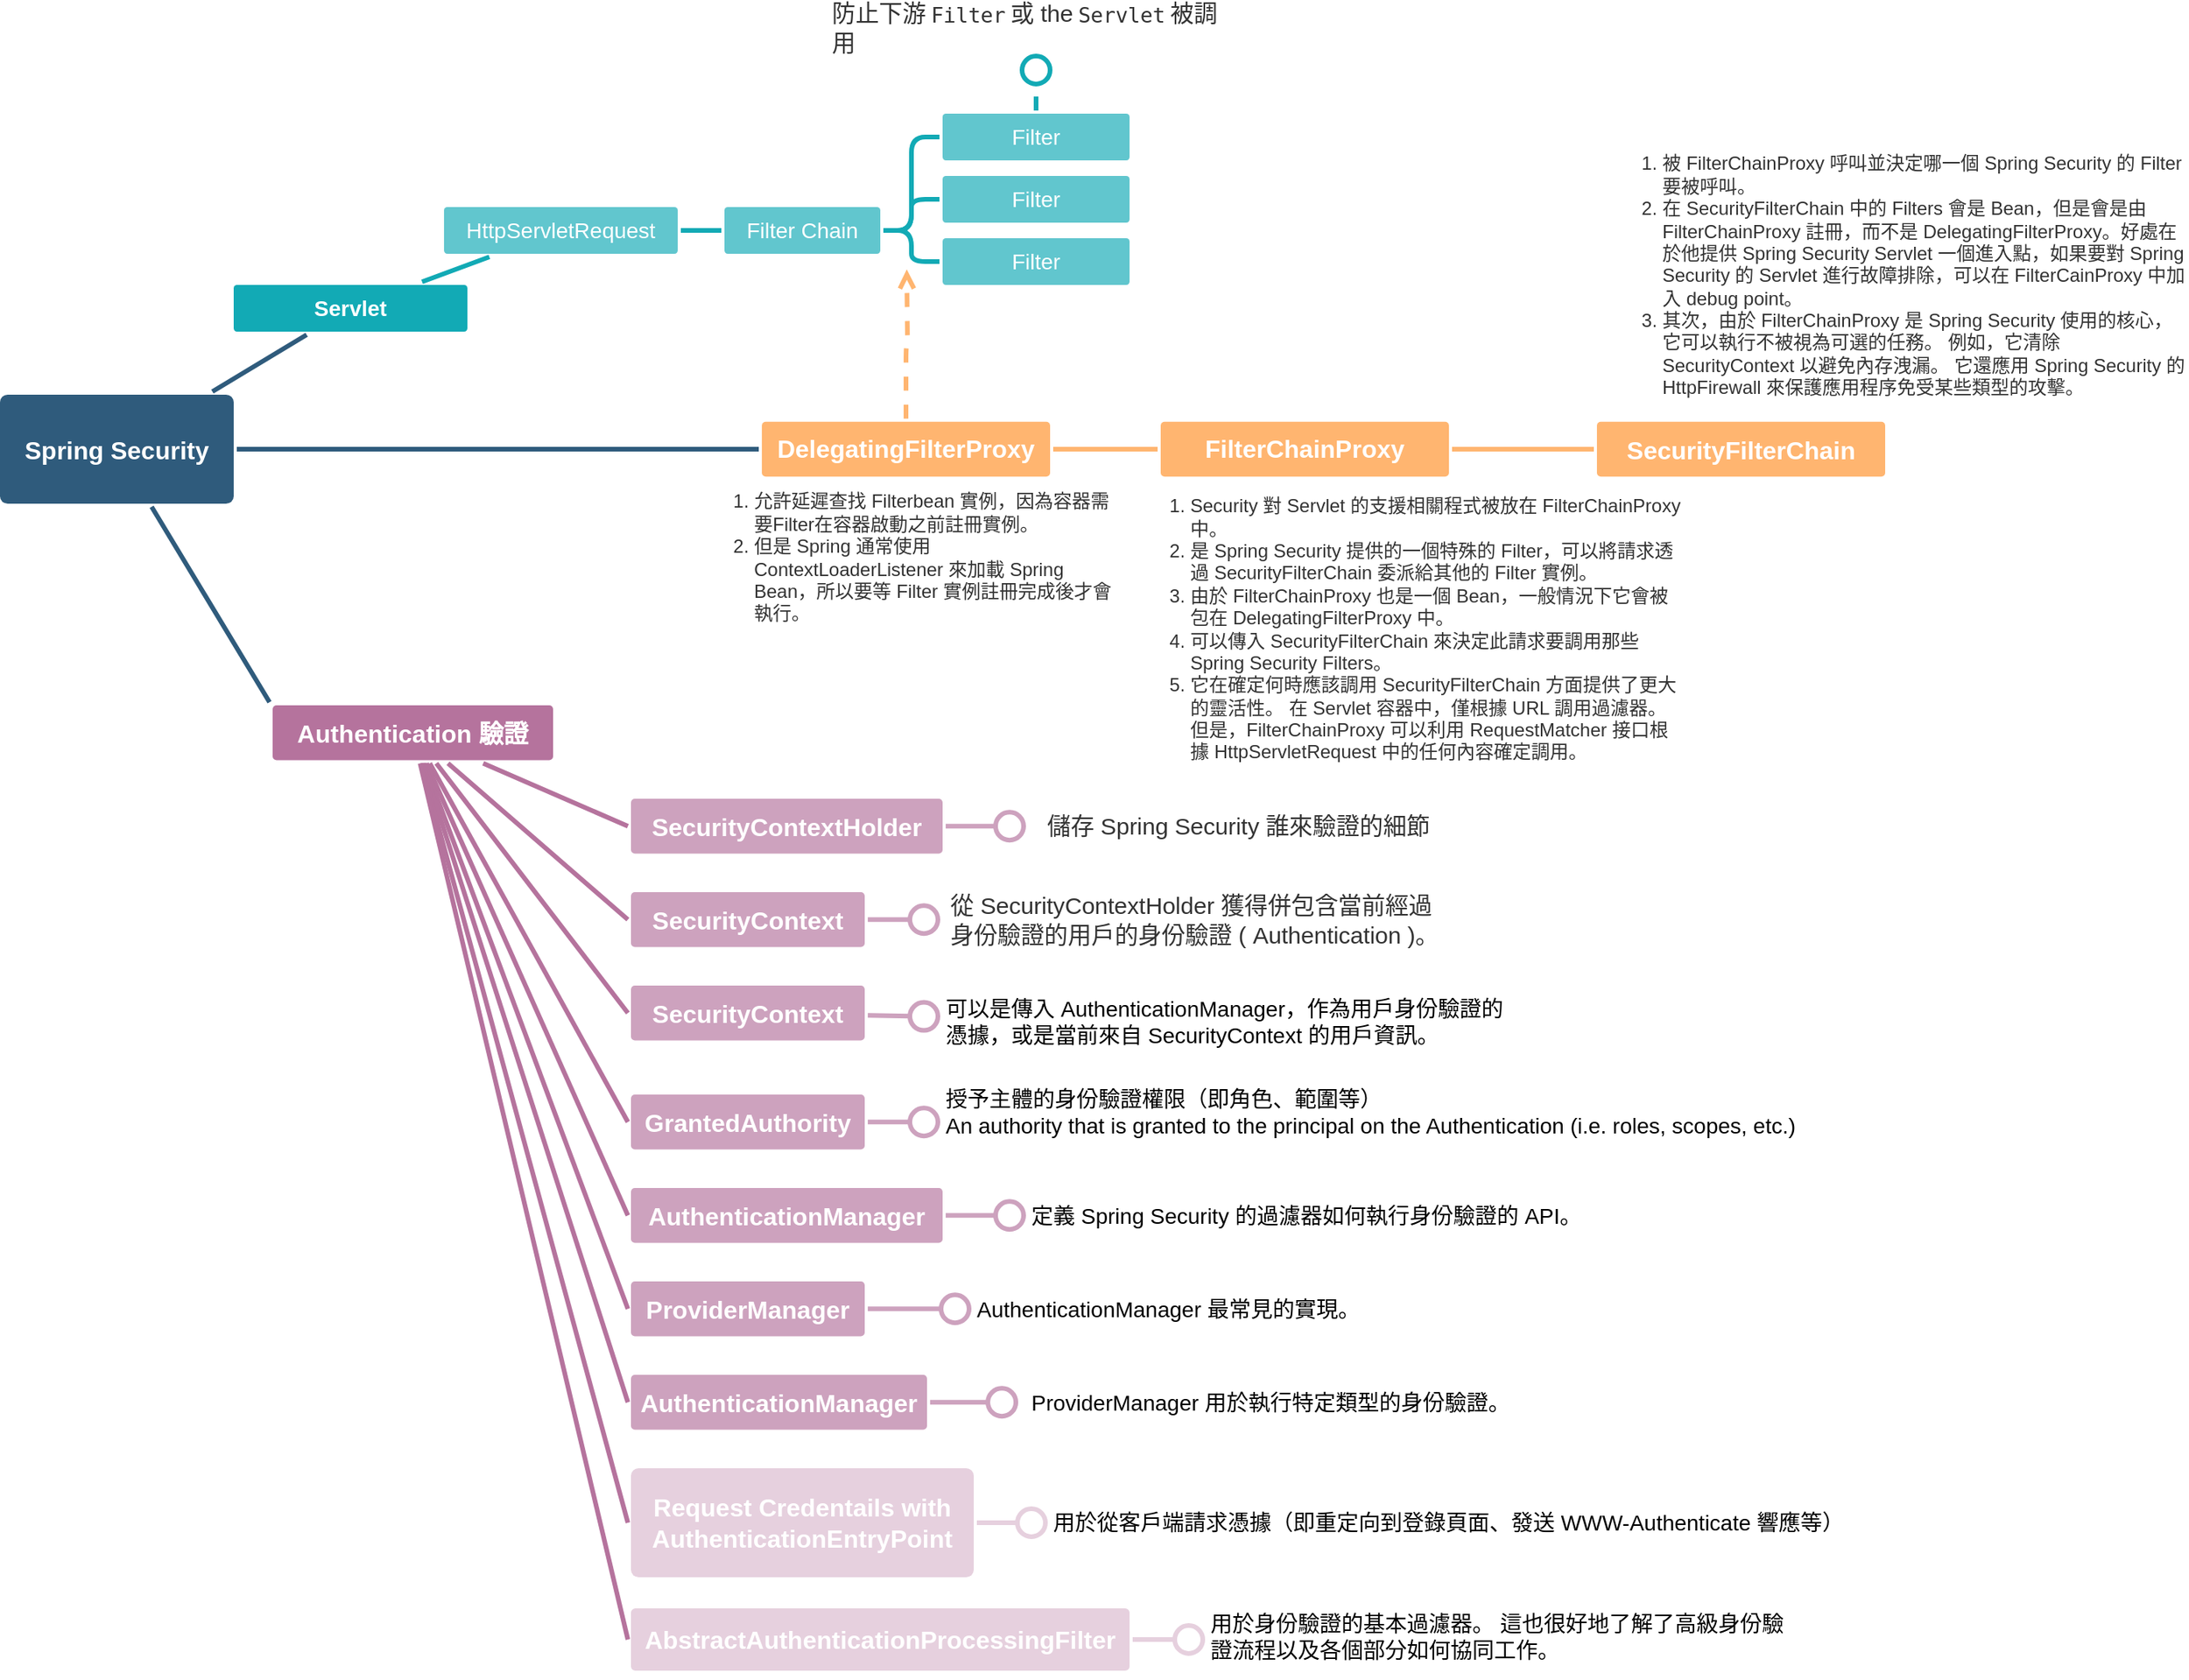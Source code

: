 <mxfile version="15.8.4" type="device"><diagram id="6a731a19-8d31-9384-78a2-239565b7b9f0" name="Page-1"><mxGraphModel dx="1718" dy="963" grid="1" gridSize="10" guides="1" tooltips="1" connect="1" arrows="1" fold="1" page="1" pageScale="1" pageWidth="1169" pageHeight="827" background="none" math="0" shadow="0"><root><mxCell id="0"/><mxCell id="1" parent="0"/><mxCell id="1746" value="" style="edgeStyle=none;rounded=0;jumpStyle=none;html=1;shadow=0;labelBackgroundColor=none;startArrow=none;startFill=0;endArrow=none;endFill=0;jettySize=auto;orthogonalLoop=1;strokeColor=#2F5B7C;strokeWidth=3;fontFamily=Helvetica;fontSize=16;fontColor=#23445D;spacing=5;" parent="1" source="1749" target="1771" edge="1"><mxGeometry relative="1" as="geometry"/></mxCell><mxCell id="et4WIzZWvKvFII1kySSE-1798" value="" style="edgeStyle=orthogonalEdgeStyle;rounded=0;orthogonalLoop=1;jettySize=auto;html=1;fontColor=#23445D;endArrow=none;endFill=0;shadow=0;fontSize=16;strokeColor=#2F5B7C;strokeWidth=3;labelBackgroundColor=none;spacing=5;startFill=0;" parent="1" source="1749" target="et4WIzZWvKvFII1kySSE-1797" edge="1"><mxGeometry relative="1" as="geometry"/></mxCell><mxCell id="L86GkIQucN6mWI3QpVAk-1783" style="rounded=0;orthogonalLoop=1;jettySize=auto;html=1;entryX=0;entryY=0;entryDx=0;entryDy=0;shadow=0;fontSize=16;fontColor=#23445D;strokeColor=#2F5B7C;strokeWidth=3;labelBackgroundColor=none;spacing=5;endFill=0;endArrow=none;startFill=0;" edge="1" parent="1" source="1749" target="L86GkIQucN6mWI3QpVAk-1782"><mxGeometry relative="1" as="geometry"/></mxCell><mxCell id="1749" value="Spring Security" style="rounded=1;whiteSpace=wrap;html=1;shadow=0;labelBackgroundColor=none;strokeColor=none;strokeWidth=3;fillColor=#2F5B7C;fontFamily=Helvetica;fontSize=16;fontColor=#FFFFFF;align=center;fontStyle=1;spacing=5;arcSize=7;perimeterSpacing=2;" parent="1" vertex="1"><mxGeometry x="495" y="380.5" width="150" height="70" as="geometry"/></mxCell><mxCell id="1771" value="Servlet" style="rounded=1;whiteSpace=wrap;html=1;shadow=0;labelBackgroundColor=none;strokeColor=none;strokeWidth=3;fillColor=#12aab5;fontFamily=Helvetica;fontSize=14;fontColor=#FFFFFF;align=center;spacing=5;fontStyle=1;arcSize=7;perimeterSpacing=2;" parent="1" vertex="1"><mxGeometry x="645" y="310" width="150" height="30" as="geometry"/></mxCell><mxCell id="et4WIzZWvKvFII1kySSE-1788" value="" style="edgeStyle=orthogonalEdgeStyle;rounded=1;orthogonalLoop=1;jettySize=auto;html=1;shadow=0;fontSize=14;fontColor=#FFFFFF;fontStyle=1;strokeColor=#12AAB5;strokeWidth=3;fillColor=#b0e3e6;labelBackgroundColor=none;spacing=5;startFill=0;endFill=0;endArrow=none;" parent="1" source="1778" target="et4WIzZWvKvFII1kySSE-1787" edge="1"><mxGeometry relative="1" as="geometry"/></mxCell><mxCell id="1778" value="HttpServletRequest" style="rounded=1;whiteSpace=wrap;html=1;shadow=0;labelBackgroundColor=none;strokeColor=none;strokeWidth=3;fillColor=#61c6ce;fontFamily=Helvetica;fontSize=14;fontColor=#FFFFFF;align=center;spacing=5;fontStyle=0;arcSize=7;perimeterSpacing=2;" parent="1" vertex="1"><mxGeometry x="780" y="260" width="150" height="30" as="geometry"/></mxCell><mxCell id="1779" value="" style="edgeStyle=none;rounded=1;jumpStyle=none;html=1;shadow=0;labelBackgroundColor=none;startArrow=none;startFill=0;jettySize=auto;orthogonalLoop=1;strokeColor=#12AAB5;strokeWidth=3;fontFamily=Helvetica;fontSize=14;fontColor=#FFFFFF;spacing=5;fontStyle=1;fillColor=#b0e3e6;endArrow=none;endFill=0;" parent="1" source="1771" target="1778" edge="1"><mxGeometry relative="1" as="geometry"/></mxCell><mxCell id="et4WIzZWvKvFII1kySSE-1790" value="" style="edgeStyle=orthogonalEdgeStyle;rounded=1;orthogonalLoop=1;jettySize=auto;html=1;shadow=0;fontSize=14;fontColor=#FFFFFF;fontStyle=1;strokeColor=#12AAB5;strokeWidth=3;fillColor=#b0e3e6;labelBackgroundColor=none;spacing=5;startFill=0;endFill=0;endArrow=none;" parent="1" source="et4WIzZWvKvFII1kySSE-1787" target="et4WIzZWvKvFII1kySSE-1789" edge="1"><mxGeometry relative="1" as="geometry"><Array as="points"><mxPoint x="1080" y="275"/><mxPoint x="1080" y="215"/></Array></mxGeometry></mxCell><mxCell id="et4WIzZWvKvFII1kySSE-1796" value="" style="edgeStyle=orthogonalEdgeStyle;rounded=1;orthogonalLoop=1;jettySize=auto;html=1;shadow=0;fontSize=14;fontColor=#FFFFFF;fontStyle=1;strokeColor=#12AAB5;strokeWidth=3;fillColor=#b0e3e6;labelBackgroundColor=none;spacing=5;startFill=0;dashed=1;entryX=0.5;entryY=1;entryDx=0;entryDy=0;exitX=0.5;exitY=0;exitDx=0;exitDy=0;endArrow=circle;endFill=0;" parent="1" source="et4WIzZWvKvFII1kySSE-1789" target="et4WIzZWvKvFII1kySSE-1795" edge="1"><mxGeometry relative="1" as="geometry"/></mxCell><mxCell id="et4WIzZWvKvFII1kySSE-1805" style="edgeStyle=orthogonalEdgeStyle;rounded=1;orthogonalLoop=1;jettySize=auto;html=1;fontColor=#FFFFFF;endArrow=none;endFill=0;strokeColor=#12AAB5;shadow=0;fontSize=14;fontStyle=1;strokeWidth=3;fillColor=#b0e3e6;labelBackgroundColor=none;spacing=5;startFill=0;" parent="1" source="et4WIzZWvKvFII1kySSE-1787" target="et4WIzZWvKvFII1kySSE-1803" edge="1"><mxGeometry relative="1" as="geometry"/></mxCell><mxCell id="et4WIzZWvKvFII1kySSE-1806" style="edgeStyle=orthogonalEdgeStyle;rounded=1;orthogonalLoop=1;jettySize=auto;html=1;entryX=0;entryY=0.5;entryDx=0;entryDy=0;fontColor=#FFFFFF;endArrow=none;endFill=0;strokeColor=#12AAB5;shadow=0;fontSize=14;fontStyle=1;strokeWidth=3;fillColor=#b0e3e6;labelBackgroundColor=none;spacing=5;startFill=0;" parent="1" source="et4WIzZWvKvFII1kySSE-1787" target="et4WIzZWvKvFII1kySSE-1804" edge="1"><mxGeometry relative="1" as="geometry"/></mxCell><mxCell id="et4WIzZWvKvFII1kySSE-1787" value="Filter Chain" style="rounded=1;whiteSpace=wrap;html=1;shadow=0;labelBackgroundColor=none;strokeColor=none;strokeWidth=3;fillColor=#61c6ce;fontFamily=Helvetica;fontSize=14;fontColor=#FFFFFF;align=center;spacing=5;fontStyle=0;arcSize=7;perimeterSpacing=2;" parent="1" vertex="1"><mxGeometry x="960" y="260" width="100" height="30" as="geometry"/></mxCell><mxCell id="et4WIzZWvKvFII1kySSE-1789" value="Filter" style="rounded=1;whiteSpace=wrap;html=1;shadow=0;labelBackgroundColor=none;strokeColor=none;strokeWidth=3;fillColor=#61c6ce;fontFamily=Helvetica;fontSize=14;fontColor=#FFFFFF;align=center;spacing=5;fontStyle=0;arcSize=7;perimeterSpacing=2;" parent="1" vertex="1"><mxGeometry x="1100" y="200" width="120" height="30" as="geometry"/></mxCell><mxCell id="et4WIzZWvKvFII1kySSE-1795" value="&lt;div style=&quot;text-align: left&quot;&gt;&lt;font style=&quot;box-sizing: inherit ; font-size: 15.111px ; letter-spacing: -0.044px ; vertical-align: inherit&quot;&gt;&lt;font style=&quot;box-sizing: inherit ; vertical-align: inherit&quot;&gt;防止下游&lt;/font&gt;&lt;/font&gt;&lt;code style=&quot;text-align: left ; box-sizing: inherit ; border-radius: 0.25em ; font-size: 0.95em ; padding: 0.125em 0.25em ; letter-spacing: -0.044px&quot;&gt;Filter&lt;/code&gt;&lt;font style=&quot;text-align: left ; box-sizing: inherit ; font-size: 15.111px ; letter-spacing: -0.044px ; vertical-align: inherit&quot;&gt;&lt;font style=&quot;box-sizing: inherit ; vertical-align: inherit&quot;&gt;或 the&lt;/font&gt;&lt;/font&gt;&lt;code style=&quot;text-align: left ; box-sizing: inherit ; border-radius: 0.25em ; font-size: 0.95em ; padding: 0.125em 0.25em ; letter-spacing: -0.044px&quot;&gt;Servlet&lt;/code&gt;&lt;font style=&quot;text-align: left ; box-sizing: inherit ; font-size: 15.111px ; letter-spacing: -0.044px ; vertical-align: inherit&quot;&gt;&lt;font style=&quot;box-sizing: inherit ; vertical-align: inherit&quot;&gt;被調用&lt;/font&gt;&lt;/font&gt;&lt;/div&gt;" style="whiteSpace=wrap;html=1;rounded=1;shadow=0;fontSize=14;fontColor=#333333;fontStyle=0;strokeColor=none;strokeWidth=3;fillColor=none;spacing=5;arcSize=7;" parent="1" vertex="1"><mxGeometry x="1025" y="130" width="270" height="30" as="geometry"/></mxCell><mxCell id="et4WIzZWvKvFII1kySSE-1800" style="edgeStyle=orthogonalEdgeStyle;rounded=1;orthogonalLoop=1;jettySize=auto;html=1;dashed=1;fontColor=#FFFFFF;endArrow=open;shadow=0;fontSize=14;fontStyle=1;strokeColor=#FFB570;strokeWidth=3;fillColor=#b0e3e6;labelBackgroundColor=none;spacing=5;startFill=0;endFill=0;" parent="1" source="et4WIzZWvKvFII1kySSE-1797" edge="1"><mxGeometry relative="1" as="geometry"><mxPoint x="1077" y="300" as="targetPoint"/></mxGeometry></mxCell><mxCell id="et4WIzZWvKvFII1kySSE-1813" value="" style="edgeStyle=orthogonalEdgeStyle;rounded=1;orthogonalLoop=1;jettySize=auto;html=1;fontSize=14;fontColor=#FFFFFF;endArrow=none;endFill=0;strokeColor=#FFB570;shadow=0;fontStyle=1;strokeWidth=3;fillColor=#b0e3e6;labelBackgroundColor=none;spacing=5;startFill=0;entryX=0;entryY=0.5;entryDx=0;entryDy=0;" parent="1" source="et4WIzZWvKvFII1kySSE-1797" target="et4WIzZWvKvFII1kySSE-1814" edge="1"><mxGeometry relative="1" as="geometry"><mxPoint x="1210" y="413.971" as="targetPoint"/></mxGeometry></mxCell><mxCell id="et4WIzZWvKvFII1kySSE-1797" value="DelegatingFilterProxy" style="rounded=1;whiteSpace=wrap;html=1;shadow=0;labelBackgroundColor=none;strokeColor=none;strokeWidth=3;fillColor=#FFB570;fontFamily=Helvetica;fontSize=16;fontColor=#FFFFFF;align=center;fontStyle=1;spacing=5;arcSize=7;perimeterSpacing=2;" parent="1" vertex="1"><mxGeometry x="984" y="397.87" width="185" height="35.25" as="geometry"/></mxCell><mxCell id="et4WIzZWvKvFII1kySSE-1803" value="Filter" style="rounded=1;whiteSpace=wrap;html=1;shadow=0;labelBackgroundColor=none;strokeColor=none;strokeWidth=3;fillColor=#61c6ce;fontFamily=Helvetica;fontSize=14;fontColor=#FFFFFF;align=center;spacing=5;fontStyle=0;arcSize=7;perimeterSpacing=2;" parent="1" vertex="1"><mxGeometry x="1100" y="240" width="120" height="30" as="geometry"/></mxCell><mxCell id="et4WIzZWvKvFII1kySSE-1804" value="Filter" style="rounded=1;whiteSpace=wrap;html=1;shadow=0;labelBackgroundColor=none;strokeColor=none;strokeWidth=3;fillColor=#61c6ce;fontFamily=Helvetica;fontSize=14;fontColor=#FFFFFF;align=center;spacing=5;fontStyle=0;arcSize=7;perimeterSpacing=2;" parent="1" vertex="1"><mxGeometry x="1100" y="280" width="120" height="30" as="geometry"/></mxCell><mxCell id="L86GkIQucN6mWI3QpVAk-1780" style="edgeStyle=orthogonalEdgeStyle;rounded=1;orthogonalLoop=1;jettySize=auto;html=1;entryX=0;entryY=0.5;entryDx=0;entryDy=0;shadow=0;fontSize=14;fontColor=#FFFFFF;fontStyle=1;strokeColor=#FFB570;strokeWidth=3;fillColor=#b0e3e6;labelBackgroundColor=none;spacing=5;endFill=0;endArrow=none;startFill=0;" edge="1" parent="1" source="et4WIzZWvKvFII1kySSE-1814" target="L86GkIQucN6mWI3QpVAk-1779"><mxGeometry relative="1" as="geometry"/></mxCell><mxCell id="et4WIzZWvKvFII1kySSE-1814" value="FilterChainProxy" style="rounded=1;whiteSpace=wrap;html=1;shadow=0;labelBackgroundColor=none;strokeColor=none;strokeWidth=3;fillColor=#FFB570;fontFamily=Helvetica;fontSize=16;fontColor=#FFFFFF;align=center;fontStyle=1;spacing=5;arcSize=7;perimeterSpacing=2;" parent="1" vertex="1"><mxGeometry x="1240" y="397.87" width="185" height="35.25" as="geometry"/></mxCell><mxCell id="et4WIzZWvKvFII1kySSE-1817" value="&lt;ol&gt;&lt;li&gt;&lt;span&gt;Security 對 Servlet 的支援相關程式被放在 FilterChainProxy 中。&lt;/span&gt;&lt;/li&gt;&lt;li&gt;&lt;span&gt;是 Spring Security 提供的一個特殊的 Filter，可以將請求透過 SecurityFilterChain 委派給其他的 Filter 實例。&lt;/span&gt;&lt;/li&gt;&lt;li&gt;&lt;span&gt;由於 FilterChainProxy 也是一個 Bean，一般情況下它會被包在 DelegatingFilterProxy 中。&lt;/span&gt;&lt;/li&gt;&lt;li&gt;&lt;span&gt;可以傳入 SecurityFilterChain 來決定此請求要調用那些 Spring Security Filters。&lt;/span&gt;&lt;/li&gt;&lt;li&gt;&lt;span&gt;它在確定何時應該調用 SecurityFilterChain 方面提供了更大的靈活性。 在 Servlet 容器中，僅根據 URL 調用過濾器。 但是，FilterChainProxy 可以利用 RequestMatcher 接口根據 HttpServletRequest 中的任何內容確定調用。&lt;br&gt;&lt;/span&gt;&lt;/li&gt;&lt;/ol&gt;" style="text;html=1;strokeColor=none;fillColor=none;align=left;verticalAlign=middle;whiteSpace=wrap;rounded=0;labelBackgroundColor=none;fontSize=12;fontColor=#333333;" parent="1" vertex="1"><mxGeometry x="1216.5" y="436.24" width="360" height="189.5" as="geometry"/></mxCell><mxCell id="et4WIzZWvKvFII1kySSE-1818" value="&lt;ol&gt;&lt;li&gt;允許延遲查找 Filterbean 實例，因為容器需要Filter在容器啟動之前註冊實例。&lt;/li&gt;&lt;li&gt;但是 Spring 通常使用 ContextLoaderListener 來加載 Spring Bean，所以要等 Filter 實例註冊完成後才會執行。&lt;/li&gt;&lt;/ol&gt;" style="text;html=1;strokeColor=none;fillColor=none;align=left;verticalAlign=middle;whiteSpace=wrap;rounded=0;labelBackgroundColor=none;fontSize=12;fontColor=#333333;" parent="1" vertex="1"><mxGeometry x="936.5" y="436.24" width="280" height="96.88" as="geometry"/></mxCell><mxCell id="L86GkIQucN6mWI3QpVAk-1779" value="SecurityFilterChain" style="rounded=1;whiteSpace=wrap;html=1;shadow=0;labelBackgroundColor=none;strokeColor=none;strokeWidth=3;fillColor=#FFB570;fontFamily=Helvetica;fontSize=16;fontColor=#FFFFFF;align=center;fontStyle=1;spacing=5;arcSize=7;perimeterSpacing=2;" vertex="1" parent="1"><mxGeometry x="1520" y="397.88" width="185" height="35.25" as="geometry"/></mxCell><mxCell id="L86GkIQucN6mWI3QpVAk-1781" value="&lt;ol&gt;&lt;li&gt;被 FilterChainProxy 呼叫並決定哪一個 Spring Security 的 Filter 要被呼叫。&lt;/li&gt;&lt;li&gt;在 SecurityFilterChain 中的 Filters 會是 Bean，但是會是由 FilterChainProxy 註冊，而不是 DelegatingFilterProxy。好處在於他提供 Spring Security Servlet 一個進入點，如果要對 Spring Security 的 Servlet 進行故障排除，可以在 FilterCainProxy 中加入 debug point。&lt;/li&gt;&lt;li&gt;其次，由於 FilterChainProxy 是 Spring Security 使用的核心，它可以執行不被視為可選的任務。 例如，它清除 SecurityContext 以避免內存洩漏。 它還應用 Spring Security 的 HttpFirewall 來保護應用程序免受某些類型的攻擊。&lt;br&gt;&lt;/li&gt;&lt;/ol&gt;" style="text;html=1;strokeColor=none;fillColor=none;align=left;verticalAlign=middle;whiteSpace=wrap;rounded=0;labelBackgroundColor=none;fontSize=12;fontColor=#333333;" vertex="1" parent="1"><mxGeometry x="1520" y="210" width="379" height="187.88" as="geometry"/></mxCell><mxCell id="L86GkIQucN6mWI3QpVAk-1785" style="edgeStyle=none;rounded=1;orthogonalLoop=1;jettySize=auto;html=1;entryX=0;entryY=0.5;entryDx=0;entryDy=0;shadow=0;fontSize=14;fontColor=#FFFFFF;fontStyle=1;strokeColor=#B5739D;strokeWidth=3;fillColor=#b0e3e6;labelBackgroundColor=none;spacing=5;endFill=0;endArrow=none;startFill=0;" edge="1" parent="1" source="L86GkIQucN6mWI3QpVAk-1782" target="L86GkIQucN6mWI3QpVAk-1784"><mxGeometry relative="1" as="geometry"/></mxCell><mxCell id="L86GkIQucN6mWI3QpVAk-1791" style="edgeStyle=none;rounded=1;orthogonalLoop=1;jettySize=auto;html=1;entryX=0;entryY=0.5;entryDx=0;entryDy=0;endArrow=none;endFill=0;strokeColor=#B5739D;strokeWidth=3;shadow=0;fontSize=14;fontColor=#FFFFFF;fontStyle=1;fillColor=#b0e3e6;labelBackgroundColor=none;spacing=5;startFill=0;" edge="1" parent="1" source="L86GkIQucN6mWI3QpVAk-1782" target="L86GkIQucN6mWI3QpVAk-1786"><mxGeometry relative="1" as="geometry"/></mxCell><mxCell id="L86GkIQucN6mWI3QpVAk-1815" style="edgeStyle=none;rounded=1;orthogonalLoop=1;jettySize=auto;html=1;entryX=0;entryY=0.5;entryDx=0;entryDy=0;fontSize=14;endArrow=none;endFill=0;strokeColor=#B5739D;strokeWidth=3;shadow=0;fontColor=#FFFFFF;fontStyle=1;fillColor=#b0e3e6;labelBackgroundColor=none;spacing=5;startFill=0;" edge="1" parent="1" source="L86GkIQucN6mWI3QpVAk-1782" target="L86GkIQucN6mWI3QpVAk-1793"><mxGeometry relative="1" as="geometry"/></mxCell><mxCell id="L86GkIQucN6mWI3QpVAk-1816" style="edgeStyle=none;rounded=1;orthogonalLoop=1;jettySize=auto;html=1;entryX=0;entryY=0.5;entryDx=0;entryDy=0;fontSize=14;endArrow=none;endFill=0;strokeColor=#B5739D;strokeWidth=3;shadow=0;fontColor=#FFFFFF;fontStyle=1;fillColor=#b0e3e6;labelBackgroundColor=none;spacing=5;startFill=0;" edge="1" parent="1" source="L86GkIQucN6mWI3QpVAk-1782" target="L86GkIQucN6mWI3QpVAk-1797"><mxGeometry relative="1" as="geometry"/></mxCell><mxCell id="L86GkIQucN6mWI3QpVAk-1817" style="edgeStyle=none;rounded=1;orthogonalLoop=1;jettySize=auto;html=1;entryX=0;entryY=0.5;entryDx=0;entryDy=0;fontSize=14;endArrow=none;endFill=0;strokeColor=#B5739D;strokeWidth=3;shadow=0;fontColor=#FFFFFF;fontStyle=1;fillColor=#b0e3e6;labelBackgroundColor=none;spacing=5;startFill=0;" edge="1" parent="1" source="L86GkIQucN6mWI3QpVAk-1782" target="L86GkIQucN6mWI3QpVAk-1800"><mxGeometry relative="1" as="geometry"/></mxCell><mxCell id="L86GkIQucN6mWI3QpVAk-1818" style="edgeStyle=none;rounded=1;orthogonalLoop=1;jettySize=auto;html=1;entryX=0;entryY=0.5;entryDx=0;entryDy=0;fontSize=14;endArrow=none;endFill=0;strokeColor=#B5739D;strokeWidth=3;shadow=0;fontColor=#FFFFFF;fontStyle=1;fillColor=#b0e3e6;labelBackgroundColor=none;spacing=5;startFill=0;" edge="1" parent="1" source="L86GkIQucN6mWI3QpVAk-1782" target="L86GkIQucN6mWI3QpVAk-1803"><mxGeometry relative="1" as="geometry"/></mxCell><mxCell id="L86GkIQucN6mWI3QpVAk-1819" style="edgeStyle=none;rounded=1;orthogonalLoop=1;jettySize=auto;html=1;entryX=0;entryY=0.5;entryDx=0;entryDy=0;fontSize=14;endArrow=none;endFill=0;strokeColor=#B5739D;strokeWidth=3;shadow=0;fontColor=#FFFFFF;fontStyle=1;fillColor=#b0e3e6;labelBackgroundColor=none;spacing=5;startFill=0;" edge="1" parent="1" source="L86GkIQucN6mWI3QpVAk-1782" target="L86GkIQucN6mWI3QpVAk-1807"><mxGeometry relative="1" as="geometry"/></mxCell><mxCell id="L86GkIQucN6mWI3QpVAk-1820" style="edgeStyle=none;rounded=1;orthogonalLoop=1;jettySize=auto;html=1;entryX=0;entryY=0.5;entryDx=0;entryDy=0;fontSize=14;endArrow=none;endFill=0;strokeColor=#B5739D;strokeWidth=3;shadow=0;fontColor=#FFFFFF;fontStyle=1;fillColor=#b0e3e6;labelBackgroundColor=none;spacing=5;startFill=0;" edge="1" parent="1" source="L86GkIQucN6mWI3QpVAk-1782" target="L86GkIQucN6mWI3QpVAk-1810"><mxGeometry relative="1" as="geometry"/></mxCell><mxCell id="L86GkIQucN6mWI3QpVAk-1821" style="edgeStyle=none;rounded=1;orthogonalLoop=1;jettySize=auto;html=1;entryX=0;entryY=0.5;entryDx=0;entryDy=0;fontSize=14;endArrow=none;endFill=0;strokeColor=#B5739D;strokeWidth=3;shadow=0;fontColor=#FFFFFF;fontStyle=1;fillColor=#b0e3e6;labelBackgroundColor=none;spacing=5;startFill=0;" edge="1" parent="1" source="L86GkIQucN6mWI3QpVAk-1782" target="L86GkIQucN6mWI3QpVAk-1812"><mxGeometry relative="1" as="geometry"/></mxCell><mxCell id="L86GkIQucN6mWI3QpVAk-1782" value="Authentication 驗證" style="rounded=1;whiteSpace=wrap;html=1;shadow=0;labelBackgroundColor=none;strokeColor=none;strokeWidth=3;fillColor=#B5739D;fontFamily=Helvetica;fontSize=16;fontColor=#FFFFFF;align=center;fontStyle=1;spacing=5;arcSize=7;perimeterSpacing=2;" vertex="1" parent="1"><mxGeometry x="670" y="580" width="180" height="35.25" as="geometry"/></mxCell><mxCell id="L86GkIQucN6mWI3QpVAk-1788" style="edgeStyle=none;rounded=0;orthogonalLoop=1;jettySize=auto;html=1;strokeColor=#CDA2BE;strokeWidth=3;endArrow=circle;endFill=0;" edge="1" parent="1" source="L86GkIQucN6mWI3QpVAk-1784" target="L86GkIQucN6mWI3QpVAk-1787"><mxGeometry relative="1" as="geometry"/></mxCell><mxCell id="L86GkIQucN6mWI3QpVAk-1784" value="SecurityContextHolder" style="rounded=1;whiteSpace=wrap;html=1;shadow=0;labelBackgroundColor=none;strokeColor=none;strokeWidth=3;fillColor=#CDA2BE;fontFamily=Helvetica;fontSize=16;fontColor=#FFFFFF;align=center;fontStyle=1;spacing=5;arcSize=7;perimeterSpacing=2;" vertex="1" parent="1"><mxGeometry x="900" y="640" width="200" height="35.25" as="geometry"/></mxCell><mxCell id="L86GkIQucN6mWI3QpVAk-1790" style="edgeStyle=none;rounded=0;orthogonalLoop=1;jettySize=auto;html=1;endArrow=circle;endFill=0;strokeColor=#CDA2BE;strokeWidth=3;" edge="1" parent="1" source="L86GkIQucN6mWI3QpVAk-1786" target="L86GkIQucN6mWI3QpVAk-1789"><mxGeometry relative="1" as="geometry"/></mxCell><mxCell id="L86GkIQucN6mWI3QpVAk-1786" value="SecurityContext" style="rounded=1;whiteSpace=wrap;html=1;shadow=0;labelBackgroundColor=none;strokeColor=none;strokeWidth=3;fillColor=#CDA2BE;fontFamily=Helvetica;fontSize=16;fontColor=#FFFFFF;align=center;fontStyle=1;spacing=5;arcSize=7;perimeterSpacing=2;" vertex="1" parent="1"><mxGeometry x="900" y="700" width="150" height="35.25" as="geometry"/></mxCell><mxCell id="L86GkIQucN6mWI3QpVAk-1787" value="&lt;div style=&quot;text-align: left&quot;&gt;&lt;span style=&quot;font-size: 15.111px ; letter-spacing: -0.044px&quot;&gt;儲存 Spring Security 誰來驗證的細節&lt;/span&gt;&lt;/div&gt;" style="whiteSpace=wrap;html=1;rounded=1;shadow=0;fontSize=14;fontColor=#333333;fontStyle=0;strokeColor=none;strokeWidth=3;fillColor=none;spacing=5;arcSize=7;" vertex="1" parent="1"><mxGeometry x="1155" y="642.63" width="270" height="30" as="geometry"/></mxCell><mxCell id="L86GkIQucN6mWI3QpVAk-1789" value="&lt;span style=&quot;font-size: 15.111px ; letter-spacing: -0.044px&quot;&gt;從 SecurityContextHolder 獲得併包含當前經過身份驗證的用戶的身份驗證 ( Authentication )。&lt;/span&gt;" style="whiteSpace=wrap;html=1;rounded=1;shadow=0;fontSize=14;fontColor=#333333;fontStyle=0;strokeColor=none;strokeWidth=3;fillColor=none;spacing=5;arcSize=7;align=left;" vertex="1" parent="1"><mxGeometry x="1100" y="698.94" width="330" height="37.37" as="geometry"/></mxCell><mxCell id="L86GkIQucN6mWI3QpVAk-1792" value="可以是傳入 AuthenticationManager，作為用戶身份驗證的憑據，或是當前來自 SecurityContext 的用戶資訊。" style="text;whiteSpace=wrap;html=1;fontSize=14;" vertex="1" parent="1"><mxGeometry x="1100" y="760" width="370" height="40" as="geometry"/></mxCell><mxCell id="L86GkIQucN6mWI3QpVAk-1794" style="edgeStyle=none;rounded=0;orthogonalLoop=1;jettySize=auto;html=1;entryX=0;entryY=0.5;entryDx=0;entryDy=0;fontSize=14;endArrow=circle;endFill=0;strokeColor=#CDA2BE;strokeWidth=3;" edge="1" parent="1" source="L86GkIQucN6mWI3QpVAk-1793" target="L86GkIQucN6mWI3QpVAk-1792"><mxGeometry relative="1" as="geometry"/></mxCell><mxCell id="L86GkIQucN6mWI3QpVAk-1793" value="SecurityContext" style="rounded=1;whiteSpace=wrap;html=1;shadow=0;labelBackgroundColor=none;strokeColor=none;strokeWidth=3;fillColor=#CDA2BE;fontFamily=Helvetica;fontSize=16;fontColor=#FFFFFF;align=center;fontStyle=1;spacing=5;arcSize=7;perimeterSpacing=2;" vertex="1" parent="1"><mxGeometry x="900" y="760" width="150" height="35.25" as="geometry"/></mxCell><mxCell id="L86GkIQucN6mWI3QpVAk-1795" value="授予主體的身份驗證權限（即角色、範圍等）&lt;br&gt;An authority that is granted to the principal on the Authentication (i.e. roles, scopes, etc.)" style="text;whiteSpace=wrap;html=1;fontSize=14;" vertex="1" parent="1"><mxGeometry x="1100" y="817.63" width="560" height="60" as="geometry"/></mxCell><mxCell id="L86GkIQucN6mWI3QpVAk-1798" style="edgeStyle=none;rounded=0;orthogonalLoop=1;jettySize=auto;html=1;entryX=0;entryY=0.5;entryDx=0;entryDy=0;fontSize=14;endArrow=circle;endFill=0;strokeColor=#CDA2BE;strokeWidth=3;" edge="1" parent="1" source="L86GkIQucN6mWI3QpVAk-1797" target="L86GkIQucN6mWI3QpVAk-1795"><mxGeometry relative="1" as="geometry"/></mxCell><mxCell id="L86GkIQucN6mWI3QpVAk-1797" value="GrantedAuthority" style="rounded=1;whiteSpace=wrap;html=1;shadow=0;labelBackgroundColor=none;strokeColor=none;strokeWidth=3;fillColor=#CDA2BE;fontFamily=Helvetica;fontSize=16;fontColor=#FFFFFF;align=center;fontStyle=1;spacing=5;arcSize=7;perimeterSpacing=2;" vertex="1" parent="1"><mxGeometry x="900" y="830" width="150" height="35.25" as="geometry"/></mxCell><mxCell id="L86GkIQucN6mWI3QpVAk-1802" style="edgeStyle=none;rounded=0;orthogonalLoop=1;jettySize=auto;html=1;entryX=0;entryY=0.5;entryDx=0;entryDy=0;fontSize=14;endArrow=circle;endFill=0;strokeColor=#CDA2BE;strokeWidth=3;" edge="1" parent="1" source="L86GkIQucN6mWI3QpVAk-1800" target="L86GkIQucN6mWI3QpVAk-1801"><mxGeometry relative="1" as="geometry"/></mxCell><mxCell id="L86GkIQucN6mWI3QpVAk-1800" value="AuthenticationManager" style="rounded=1;whiteSpace=wrap;html=1;shadow=0;labelBackgroundColor=none;strokeColor=none;strokeWidth=3;fillColor=#CDA2BE;fontFamily=Helvetica;fontSize=16;fontColor=#FFFFFF;align=center;fontStyle=1;spacing=5;arcSize=7;perimeterSpacing=2;" vertex="1" parent="1"><mxGeometry x="900" y="890" width="200" height="35.25" as="geometry"/></mxCell><mxCell id="L86GkIQucN6mWI3QpVAk-1801" value="定義 Spring Security 的過濾器如何執行身份驗證的 API。" style="text;whiteSpace=wrap;html=1;fontSize=14;" vertex="1" parent="1"><mxGeometry x="1155" y="892.63" width="380" height="30" as="geometry"/></mxCell><mxCell id="L86GkIQucN6mWI3QpVAk-1805" style="edgeStyle=none;rounded=0;orthogonalLoop=1;jettySize=auto;html=1;entryX=0;entryY=0.5;entryDx=0;entryDy=0;fontSize=14;endArrow=circle;endFill=0;strokeColor=#CDA2BE;strokeWidth=3;" edge="1" parent="1" source="L86GkIQucN6mWI3QpVAk-1803" target="L86GkIQucN6mWI3QpVAk-1804"><mxGeometry relative="1" as="geometry"/></mxCell><mxCell id="L86GkIQucN6mWI3QpVAk-1803" value="ProviderManager" style="rounded=1;whiteSpace=wrap;html=1;shadow=0;labelBackgroundColor=none;strokeColor=none;strokeWidth=3;fillColor=#CDA2BE;fontFamily=Helvetica;fontSize=16;fontColor=#FFFFFF;align=center;fontStyle=1;spacing=5;arcSize=7;perimeterSpacing=2;" vertex="1" parent="1"><mxGeometry x="900" y="950" width="150" height="35.25" as="geometry"/></mxCell><mxCell id="L86GkIQucN6mWI3QpVAk-1804" value="AuthenticationManager 最常見的實現。" style="text;whiteSpace=wrap;html=1;fontSize=14;" vertex="1" parent="1"><mxGeometry x="1120" y="952.63" width="270" height="30" as="geometry"/></mxCell><mxCell id="L86GkIQucN6mWI3QpVAk-1806" value="ProviderManager 用於執行特定類型的身份驗證。" style="text;whiteSpace=wrap;html=1;fontSize=14;" vertex="1" parent="1"><mxGeometry x="1155" y="1012.63" width="330" height="30" as="geometry"/></mxCell><mxCell id="L86GkIQucN6mWI3QpVAk-1808" style="edgeStyle=none;rounded=0;orthogonalLoop=1;jettySize=auto;html=1;entryX=-0.015;entryY=0.5;entryDx=0;entryDy=0;entryPerimeter=0;fontSize=14;endArrow=circle;endFill=0;strokeColor=#CDA2BE;strokeWidth=3;" edge="1" parent="1" source="L86GkIQucN6mWI3QpVAk-1807" target="L86GkIQucN6mWI3QpVAk-1806"><mxGeometry relative="1" as="geometry"/></mxCell><mxCell id="L86GkIQucN6mWI3QpVAk-1807" value="AuthenticationManager" style="rounded=1;whiteSpace=wrap;html=1;shadow=0;labelBackgroundColor=none;strokeColor=none;strokeWidth=3;fillColor=#CDA2BE;fontFamily=Helvetica;fontSize=16;fontColor=#FFFFFF;align=center;fontStyle=1;spacing=5;arcSize=7;perimeterSpacing=2;" vertex="1" parent="1"><mxGeometry x="900" y="1010" width="190" height="35.25" as="geometry"/></mxCell><mxCell id="L86GkIQucN6mWI3QpVAk-1809" value="用於從客戶端請求憑據（即重定向到登錄頁面、發送 WWW-Authenticate 響應等）" style="text;whiteSpace=wrap;html=1;fontSize=14;" vertex="1" parent="1"><mxGeometry x="1169" y="1090" width="530" height="30" as="geometry"/></mxCell><mxCell id="L86GkIQucN6mWI3QpVAk-1811" style="edgeStyle=none;rounded=0;orthogonalLoop=1;jettySize=auto;html=1;entryX=0;entryY=0.5;entryDx=0;entryDy=0;fontSize=14;endArrow=circle;endFill=0;strokeColor=#E6D0DE;strokeWidth=3;" edge="1" parent="1" source="L86GkIQucN6mWI3QpVAk-1810" target="L86GkIQucN6mWI3QpVAk-1809"><mxGeometry relative="1" as="geometry"/></mxCell><mxCell id="L86GkIQucN6mWI3QpVAk-1810" value="Request Credentails with AuthenticationEntryPoint" style="rounded=1;whiteSpace=wrap;html=1;shadow=0;labelBackgroundColor=none;strokeColor=none;strokeWidth=3;fillColor=#E6D0DE;fontFamily=Helvetica;fontSize=16;fontColor=#FFFFFF;align=center;fontStyle=1;spacing=5;arcSize=7;perimeterSpacing=2;" vertex="1" parent="1"><mxGeometry x="900" y="1070" width="220" height="70" as="geometry"/></mxCell><mxCell id="L86GkIQucN6mWI3QpVAk-1814" style="edgeStyle=none;rounded=0;orthogonalLoop=1;jettySize=auto;html=1;entryX=0;entryY=0.5;entryDx=0;entryDy=0;fontSize=14;endArrow=circle;endFill=0;strokeColor=#E6D0DE;strokeWidth=3;" edge="1" parent="1" source="L86GkIQucN6mWI3QpVAk-1812" target="L86GkIQucN6mWI3QpVAk-1813"><mxGeometry relative="1" as="geometry"/></mxCell><mxCell id="L86GkIQucN6mWI3QpVAk-1812" value="AbstractAuthenticationProcessingFilter" style="rounded=1;whiteSpace=wrap;html=1;shadow=0;labelBackgroundColor=none;strokeColor=none;strokeWidth=3;fillColor=#E6D0DE;fontFamily=Helvetica;fontSize=16;fontColor=#FFFFFF;align=center;fontStyle=1;spacing=5;arcSize=7;perimeterSpacing=2;" vertex="1" parent="1"><mxGeometry x="900" y="1160" width="320" height="40" as="geometry"/></mxCell><mxCell id="L86GkIQucN6mWI3QpVAk-1813" value="用於身份驗證的基本過濾器。 這也很好地了解了高級身份驗證流程以及各個部分如何協同工作。" style="text;whiteSpace=wrap;html=1;fontSize=14;" vertex="1" parent="1"><mxGeometry x="1270" y="1155" width="380" height="50" as="geometry"/></mxCell></root></mxGraphModel></diagram></mxfile>